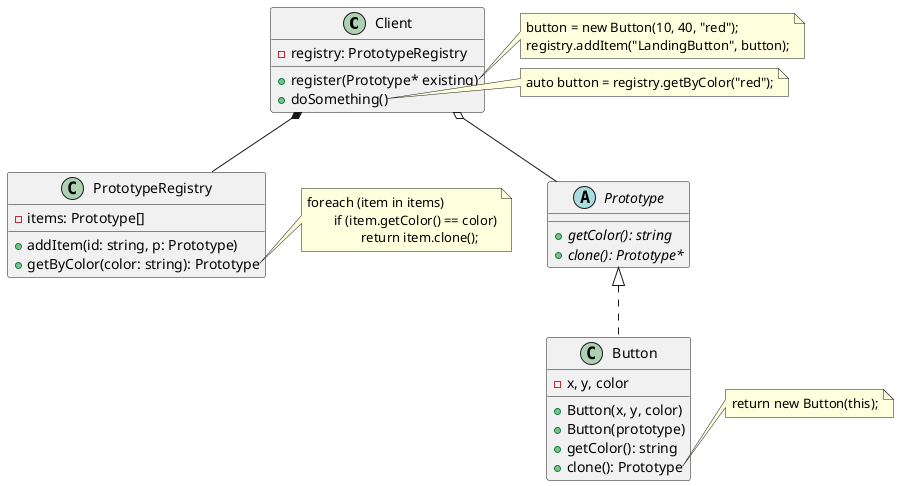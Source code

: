 @startuml ProtoTypeRegistry
' The Prototype Registry provides an easy way to access frequently-used prototypes.
' It stores a set of pre-built objects that are ready to be copied.
class Client {
	- registry: PrototypeRegistry
	+ register(Prototype* existing)
	+ doSomething()
}

note right of Client::register
button = new Button(10, 40, "red");
registry.addItem("LandingButton", button);
end note

note right of Client::doSomething
auto button = registry.getByColor("red");
end note

class PrototypeRegistry {
	- items: Prototype[]
	+ addItem(id: string, p: Prototype)
	+ getByColor(color: string): Prototype
}

Client *-- PrototypeRegistry

note right of PrototypeRegistry::getByColor
foreach (item in items)
	if (item.getColor() == color)
		return item.clone();
end note

abstract class Prototype {
	+ {abstract} getColor(): string
	+ {abstract} clone(): Prototype*
}

Client o-- Prototype

class Button {
	- x, y, color
	+ Button(x, y, color)
	+ Button(prototype)
	+ getColor(): string
	+ clone(): Prototype
}

Prototype <|.. Button

note right of Button::clone
return new Button(this);
end note

@enduml